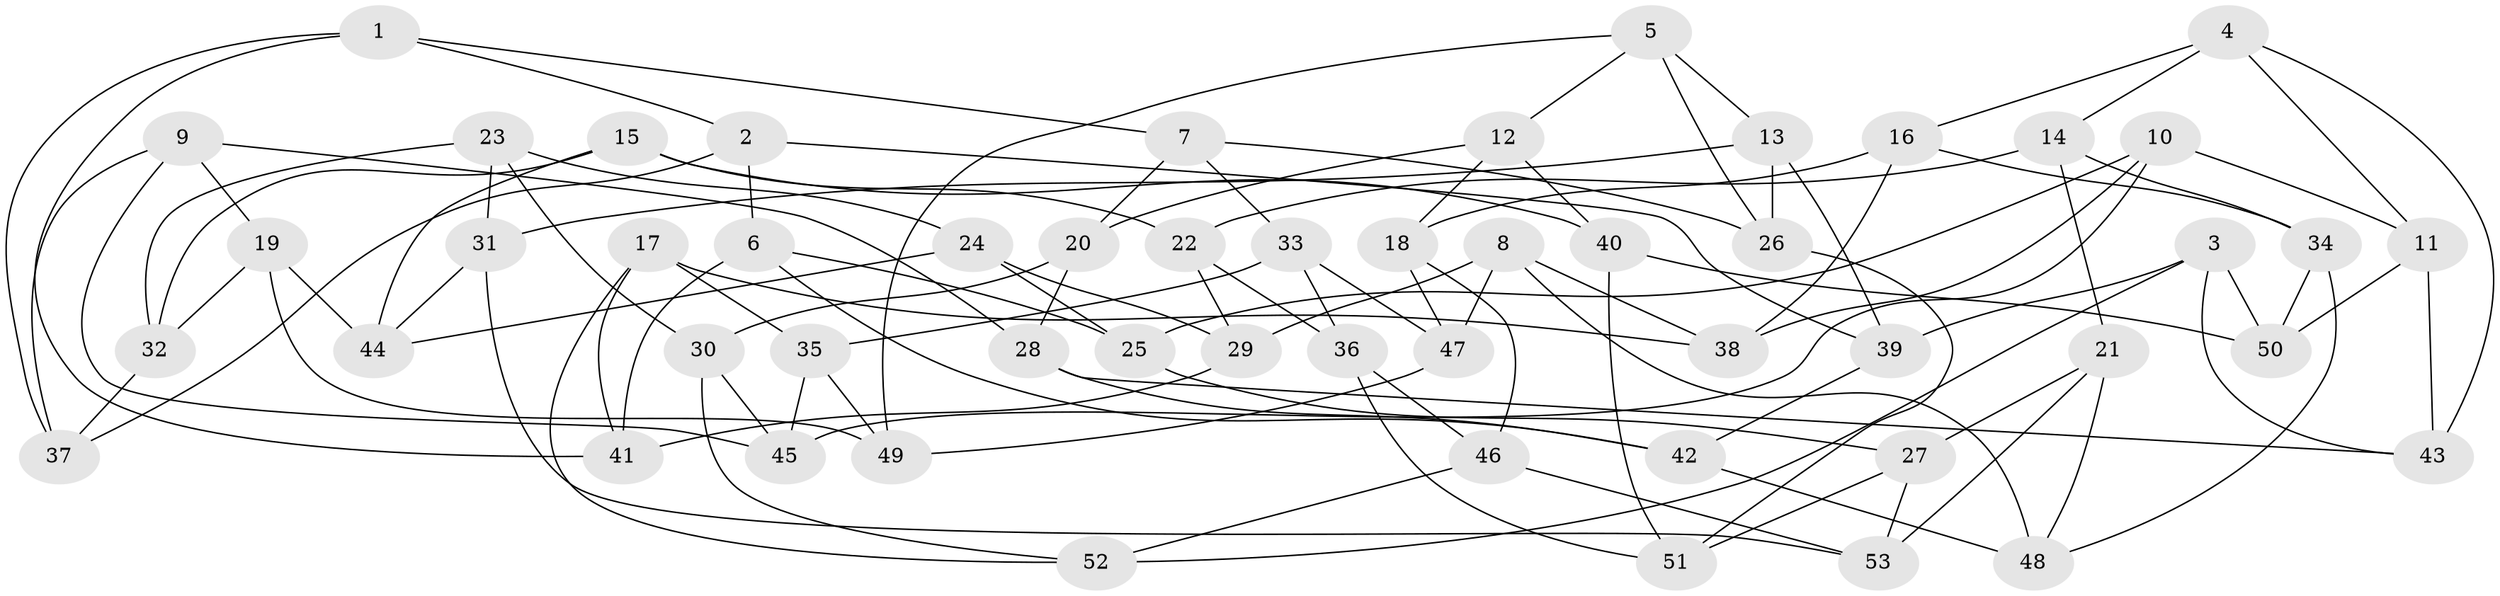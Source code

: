 // Generated by graph-tools (version 1.1) at 2025/16/03/09/25 04:16:21]
// undirected, 53 vertices, 106 edges
graph export_dot {
graph [start="1"]
  node [color=gray90,style=filled];
  1;
  2;
  3;
  4;
  5;
  6;
  7;
  8;
  9;
  10;
  11;
  12;
  13;
  14;
  15;
  16;
  17;
  18;
  19;
  20;
  21;
  22;
  23;
  24;
  25;
  26;
  27;
  28;
  29;
  30;
  31;
  32;
  33;
  34;
  35;
  36;
  37;
  38;
  39;
  40;
  41;
  42;
  43;
  44;
  45;
  46;
  47;
  48;
  49;
  50;
  51;
  52;
  53;
  1 -- 2;
  1 -- 37;
  1 -- 41;
  1 -- 7;
  2 -- 39;
  2 -- 6;
  2 -- 37;
  3 -- 43;
  3 -- 39;
  3 -- 50;
  3 -- 52;
  4 -- 14;
  4 -- 43;
  4 -- 16;
  4 -- 11;
  5 -- 26;
  5 -- 12;
  5 -- 49;
  5 -- 13;
  6 -- 41;
  6 -- 42;
  6 -- 25;
  7 -- 26;
  7 -- 20;
  7 -- 33;
  8 -- 48;
  8 -- 47;
  8 -- 38;
  8 -- 29;
  9 -- 28;
  9 -- 45;
  9 -- 19;
  9 -- 37;
  10 -- 25;
  10 -- 38;
  10 -- 45;
  10 -- 11;
  11 -- 50;
  11 -- 43;
  12 -- 40;
  12 -- 20;
  12 -- 18;
  13 -- 39;
  13 -- 31;
  13 -- 26;
  14 -- 21;
  14 -- 34;
  14 -- 22;
  15 -- 44;
  15 -- 22;
  15 -- 40;
  15 -- 32;
  16 -- 34;
  16 -- 18;
  16 -- 38;
  17 -- 35;
  17 -- 38;
  17 -- 41;
  17 -- 52;
  18 -- 46;
  18 -- 47;
  19 -- 32;
  19 -- 44;
  19 -- 49;
  20 -- 30;
  20 -- 28;
  21 -- 48;
  21 -- 53;
  21 -- 27;
  22 -- 36;
  22 -- 29;
  23 -- 30;
  23 -- 32;
  23 -- 31;
  23 -- 24;
  24 -- 25;
  24 -- 44;
  24 -- 29;
  25 -- 27;
  26 -- 51;
  27 -- 51;
  27 -- 53;
  28 -- 42;
  28 -- 43;
  29 -- 41;
  30 -- 45;
  30 -- 52;
  31 -- 53;
  31 -- 44;
  32 -- 37;
  33 -- 36;
  33 -- 35;
  33 -- 47;
  34 -- 50;
  34 -- 48;
  35 -- 49;
  35 -- 45;
  36 -- 51;
  36 -- 46;
  39 -- 42;
  40 -- 50;
  40 -- 51;
  42 -- 48;
  46 -- 52;
  46 -- 53;
  47 -- 49;
}
